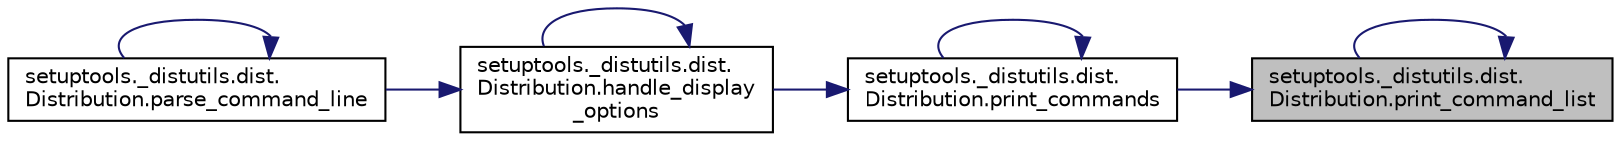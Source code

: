 digraph "setuptools._distutils.dist.Distribution.print_command_list"
{
 // LATEX_PDF_SIZE
  edge [fontname="Helvetica",fontsize="10",labelfontname="Helvetica",labelfontsize="10"];
  node [fontname="Helvetica",fontsize="10",shape=record];
  rankdir="RL";
  Node1 [label="setuptools._distutils.dist.\lDistribution.print_command_list",height=0.2,width=0.4,color="black", fillcolor="grey75", style="filled", fontcolor="black",tooltip=" "];
  Node1 -> Node1 [dir="back",color="midnightblue",fontsize="10",style="solid",fontname="Helvetica"];
  Node1 -> Node2 [dir="back",color="midnightblue",fontsize="10",style="solid",fontname="Helvetica"];
  Node2 [label="setuptools._distutils.dist.\lDistribution.print_commands",height=0.2,width=0.4,color="black", fillcolor="white", style="filled",URL="$d9/d14/classsetuptools_1_1__distutils_1_1dist_1_1_distribution.html#aa79c673a64b82f2eb74e97c81b9962ac",tooltip=" "];
  Node2 -> Node3 [dir="back",color="midnightblue",fontsize="10",style="solid",fontname="Helvetica"];
  Node3 [label="setuptools._distutils.dist.\lDistribution.handle_display\l_options",height=0.2,width=0.4,color="black", fillcolor="white", style="filled",URL="$d9/d14/classsetuptools_1_1__distutils_1_1dist_1_1_distribution.html#a72a03ee3bafac26f10ca3e3470c91d59",tooltip=" "];
  Node3 -> Node3 [dir="back",color="midnightblue",fontsize="10",style="solid",fontname="Helvetica"];
  Node3 -> Node4 [dir="back",color="midnightblue",fontsize="10",style="solid",fontname="Helvetica"];
  Node4 [label="setuptools._distutils.dist.\lDistribution.parse_command_line",height=0.2,width=0.4,color="black", fillcolor="white", style="filled",URL="$d9/d14/classsetuptools_1_1__distutils_1_1dist_1_1_distribution.html#a7bc65336d5a3689cfd0185929618c512",tooltip=" "];
  Node4 -> Node4 [dir="back",color="midnightblue",fontsize="10",style="solid",fontname="Helvetica"];
  Node2 -> Node2 [dir="back",color="midnightblue",fontsize="10",style="solid",fontname="Helvetica"];
}
